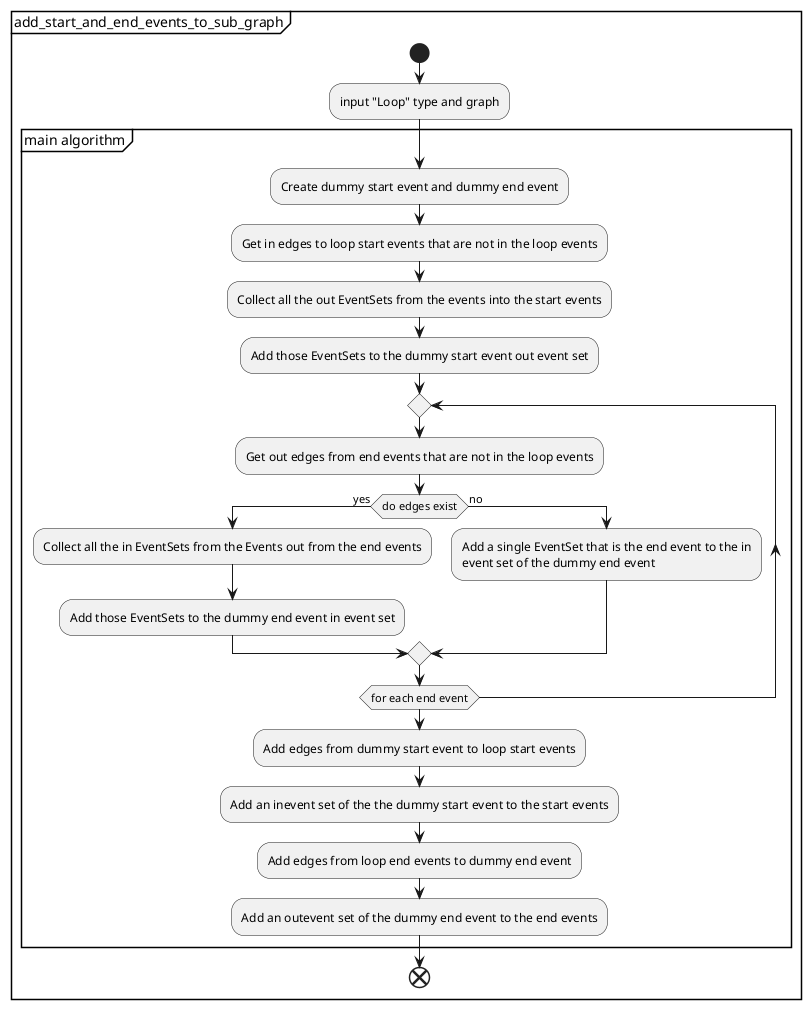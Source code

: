 @startuml
    partition "add_start_and_end_events_to_sub_graph" {
        start
        :input "Loop" type and graph;
        group "main algorithm"
            :Create dummy start event and dummy end event;
            :Get in edges to loop start events that are not in the loop events;
            :Collect all the out EventSets from the events into the start events;
            :Add those EventSets to the dummy start event out event set;
            repeat
                :Get out edges from end events that are not in the loop events;
                if (do edges exist) then (yes)
                    :Collect all the in EventSets from the Events out from the end events;
                    :Add those EventSets to the dummy end event in event set;
                else (no)
                    :Add a single EventSet that is the end event to the in\nevent set of the dummy end event;
                endif
            repeat while (for each end event)
            :Add edges from dummy start event to loop start events;
            :Add an inevent set of the the dummy start event to the start events;
            :Add edges from loop end events to dummy end event;
            :Add an outevent set of the dummy end event to the end events;
        end group
        end
    }
@enduml